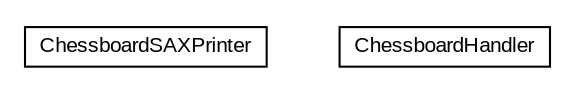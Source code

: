 #!/usr/local/bin/dot
#
# Class diagram 
# Generated by UMLGraph version R5_6 (http://www.umlgraph.org/)
#

digraph G {
	edge [fontname="arial",fontsize=10,labelfontname="arial",labelfontsize=10];
	node [fontname="arial",fontsize=10,shape=plaintext];
	nodesep=0.25;
	ranksep=0.5;
	// xml.jaxp.sax.ChessboardSAXPrinter
	c7576 [label=<<table title="xml.jaxp.sax.ChessboardSAXPrinter" border="0" cellborder="1" cellspacing="0" cellpadding="2" port="p" href="./ChessboardSAXPrinter.html">
		<tr><td><table border="0" cellspacing="0" cellpadding="1">
<tr><td align="center" balign="center"> ChessboardSAXPrinter </td></tr>
		</table></td></tr>
		</table>>, URL="./ChessboardSAXPrinter.html", fontname="arial", fontcolor="black", fontsize=10.0];
	// xml.jaxp.sax.ChessboardHandler
	c7577 [label=<<table title="xml.jaxp.sax.ChessboardHandler" border="0" cellborder="1" cellspacing="0" cellpadding="2" port="p" href="./ChessboardHandler.html">
		<tr><td><table border="0" cellspacing="0" cellpadding="1">
<tr><td align="center" balign="center"> ChessboardHandler </td></tr>
		</table></td></tr>
		</table>>, URL="./ChessboardHandler.html", fontname="arial", fontcolor="black", fontsize=10.0];
}

